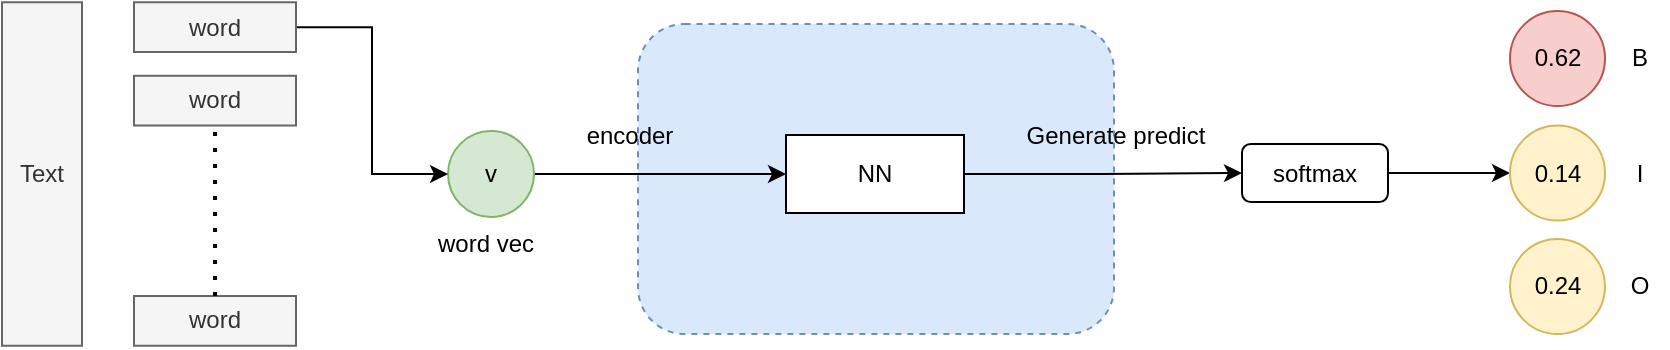<mxfile version="21.2.9" type="github">
  <diagram name="第 1 页" id="p4-D55BjpBrbiISv_slX">
    <mxGraphModel dx="1101" dy="591" grid="0" gridSize="10" guides="1" tooltips="1" connect="1" arrows="1" fold="1" page="1" pageScale="1" pageWidth="2336" pageHeight="1654" math="0" shadow="0">
      <root>
        <mxCell id="0" />
        <mxCell id="1" parent="0" />
        <mxCell id="EFI5P7pwR7LGrtP5w-B0-6" value="" style="rounded=1;whiteSpace=wrap;html=1;fillColor=#dae8fc;dashed=1;strokeColor=#6c8ebf;" vertex="1" parent="1">
          <mxGeometry x="394" y="85" width="238" height="155" as="geometry" />
        </mxCell>
        <mxCell id="EFI5P7pwR7LGrtP5w-B0-3" style="edgeStyle=orthogonalEdgeStyle;rounded=0;orthogonalLoop=1;jettySize=auto;html=1;entryX=0;entryY=0.5;entryDx=0;entryDy=0;" edge="1" parent="1" source="EFI5P7pwR7LGrtP5w-B0-1" target="EFI5P7pwR7LGrtP5w-B0-2">
          <mxGeometry relative="1" as="geometry" />
        </mxCell>
        <mxCell id="EFI5P7pwR7LGrtP5w-B0-1" value="v" style="ellipse;whiteSpace=wrap;html=1;aspect=fixed;fillColor=#d5e8d4;strokeColor=#82b366;" vertex="1" parent="1">
          <mxGeometry x="299" y="138.5" width="43" height="43" as="geometry" />
        </mxCell>
        <mxCell id="EFI5P7pwR7LGrtP5w-B0-5" style="edgeStyle=orthogonalEdgeStyle;rounded=0;orthogonalLoop=1;jettySize=auto;html=1;entryX=0;entryY=0.5;entryDx=0;entryDy=0;" edge="1" parent="1" source="EFI5P7pwR7LGrtP5w-B0-2" target="EFI5P7pwR7LGrtP5w-B0-16">
          <mxGeometry relative="1" as="geometry">
            <mxPoint x="713" y="160" as="targetPoint" />
          </mxGeometry>
        </mxCell>
        <mxCell id="EFI5P7pwR7LGrtP5w-B0-2" value="NN" style="rounded=0;whiteSpace=wrap;html=1;" vertex="1" parent="1">
          <mxGeometry x="468" y="140.5" width="89" height="39" as="geometry" />
        </mxCell>
        <mxCell id="EFI5P7pwR7LGrtP5w-B0-8" style="edgeStyle=orthogonalEdgeStyle;rounded=0;orthogonalLoop=1;jettySize=auto;html=1;entryX=0;entryY=0.5;entryDx=0;entryDy=0;exitX=1;exitY=0.5;exitDx=0;exitDy=0;" edge="1" parent="1" source="EFI5P7pwR7LGrtP5w-B0-28" target="EFI5P7pwR7LGrtP5w-B0-1">
          <mxGeometry relative="1" as="geometry" />
        </mxCell>
        <mxCell id="EFI5P7pwR7LGrtP5w-B0-7" value="Text" style="text;html=1;strokeColor=#666666;fillColor=#f5f5f5;align=center;verticalAlign=middle;whiteSpace=wrap;rounded=0;fontColor=#333333;" vertex="1" parent="1">
          <mxGeometry x="76" y="74.13" width="40" height="171.75" as="geometry" />
        </mxCell>
        <mxCell id="EFI5P7pwR7LGrtP5w-B0-9" value="word vec" style="text;html=1;strokeColor=none;fillColor=none;align=center;verticalAlign=middle;whiteSpace=wrap;rounded=0;" vertex="1" parent="1">
          <mxGeometry x="270" y="179.5" width="96" height="30" as="geometry" />
        </mxCell>
        <mxCell id="EFI5P7pwR7LGrtP5w-B0-10" value="Generate predict" style="text;html=1;strokeColor=none;fillColor=none;align=center;verticalAlign=middle;whiteSpace=wrap;rounded=0;" vertex="1" parent="1">
          <mxGeometry x="585" y="126" width="96" height="30" as="geometry" />
        </mxCell>
        <mxCell id="EFI5P7pwR7LGrtP5w-B0-14" value="encoder" style="text;html=1;strokeColor=none;fillColor=none;align=center;verticalAlign=middle;whiteSpace=wrap;rounded=0;" vertex="1" parent="1">
          <mxGeometry x="342" y="126" width="96" height="30" as="geometry" />
        </mxCell>
        <mxCell id="EFI5P7pwR7LGrtP5w-B0-20" style="edgeStyle=orthogonalEdgeStyle;rounded=0;orthogonalLoop=1;jettySize=auto;html=1;entryX=0;entryY=0.5;entryDx=0;entryDy=0;" edge="1" parent="1" source="EFI5P7pwR7LGrtP5w-B0-16" target="EFI5P7pwR7LGrtP5w-B0-19">
          <mxGeometry relative="1" as="geometry" />
        </mxCell>
        <mxCell id="EFI5P7pwR7LGrtP5w-B0-16" value="softmax" style="rounded=1;whiteSpace=wrap;html=1;" vertex="1" parent="1">
          <mxGeometry x="696" y="145" width="73" height="29" as="geometry" />
        </mxCell>
        <mxCell id="EFI5P7pwR7LGrtP5w-B0-19" value="0.14" style="ellipse;whiteSpace=wrap;html=1;aspect=fixed;fillColor=#fff2cc;strokeColor=#d6b656;" vertex="1" parent="1">
          <mxGeometry x="830" y="135.75" width="47.5" height="47.5" as="geometry" />
        </mxCell>
        <mxCell id="EFI5P7pwR7LGrtP5w-B0-21" value="0.62" style="ellipse;whiteSpace=wrap;html=1;aspect=fixed;fillColor=#f8cecc;strokeColor=#b85450;" vertex="1" parent="1">
          <mxGeometry x="830" y="78.5" width="47.5" height="47.5" as="geometry" />
        </mxCell>
        <mxCell id="EFI5P7pwR7LGrtP5w-B0-22" value="0.24" style="ellipse;whiteSpace=wrap;html=1;aspect=fixed;fillColor=#fff2cc;strokeColor=#d6b656;" vertex="1" parent="1">
          <mxGeometry x="830" y="192.5" width="47.5" height="47.5" as="geometry" />
        </mxCell>
        <mxCell id="EFI5P7pwR7LGrtP5w-B0-24" value="B" style="text;html=1;strokeColor=none;fillColor=none;align=center;verticalAlign=middle;whiteSpace=wrap;rounded=0;" vertex="1" parent="1">
          <mxGeometry x="881" y="91.63" width="28" height="21.25" as="geometry" />
        </mxCell>
        <mxCell id="EFI5P7pwR7LGrtP5w-B0-25" value="I" style="text;html=1;strokeColor=none;fillColor=none;align=center;verticalAlign=middle;whiteSpace=wrap;rounded=0;" vertex="1" parent="1">
          <mxGeometry x="881" y="148.88" width="28" height="21.25" as="geometry" />
        </mxCell>
        <mxCell id="EFI5P7pwR7LGrtP5w-B0-26" value="O" style="text;html=1;strokeColor=none;fillColor=none;align=center;verticalAlign=middle;whiteSpace=wrap;rounded=0;" vertex="1" parent="1">
          <mxGeometry x="881" y="205.63" width="28" height="21.25" as="geometry" />
        </mxCell>
        <mxCell id="EFI5P7pwR7LGrtP5w-B0-28" value="word" style="text;html=1;strokeColor=#666666;fillColor=#f5f5f5;align=center;verticalAlign=middle;whiteSpace=wrap;rounded=0;fontColor=#333333;" vertex="1" parent="1">
          <mxGeometry x="142" y="74.13" width="81" height="24.87" as="geometry" />
        </mxCell>
        <mxCell id="EFI5P7pwR7LGrtP5w-B0-31" value="word" style="text;html=1;strokeColor=#666666;fillColor=#f5f5f5;align=center;verticalAlign=middle;whiteSpace=wrap;rounded=0;fontColor=#333333;" vertex="1" parent="1">
          <mxGeometry x="142" y="110.88" width="81" height="24.87" as="geometry" />
        </mxCell>
        <mxCell id="EFI5P7pwR7LGrtP5w-B0-32" value="word" style="text;html=1;strokeColor=#666666;fillColor=#f5f5f5;align=center;verticalAlign=middle;whiteSpace=wrap;rounded=0;fontColor=#333333;" vertex="1" parent="1">
          <mxGeometry x="142" y="221.01" width="81" height="24.87" as="geometry" />
        </mxCell>
        <mxCell id="EFI5P7pwR7LGrtP5w-B0-33" value="" style="endArrow=none;dashed=1;html=1;dashPattern=1 3;strokeWidth=2;rounded=0;entryX=0.5;entryY=1;entryDx=0;entryDy=0;exitX=0.5;exitY=0;exitDx=0;exitDy=0;" edge="1" parent="1" source="EFI5P7pwR7LGrtP5w-B0-32" target="EFI5P7pwR7LGrtP5w-B0-31">
          <mxGeometry width="50" height="50" relative="1" as="geometry">
            <mxPoint x="166" y="210" as="sourcePoint" />
            <mxPoint x="216" y="160" as="targetPoint" />
          </mxGeometry>
        </mxCell>
      </root>
    </mxGraphModel>
  </diagram>
</mxfile>
